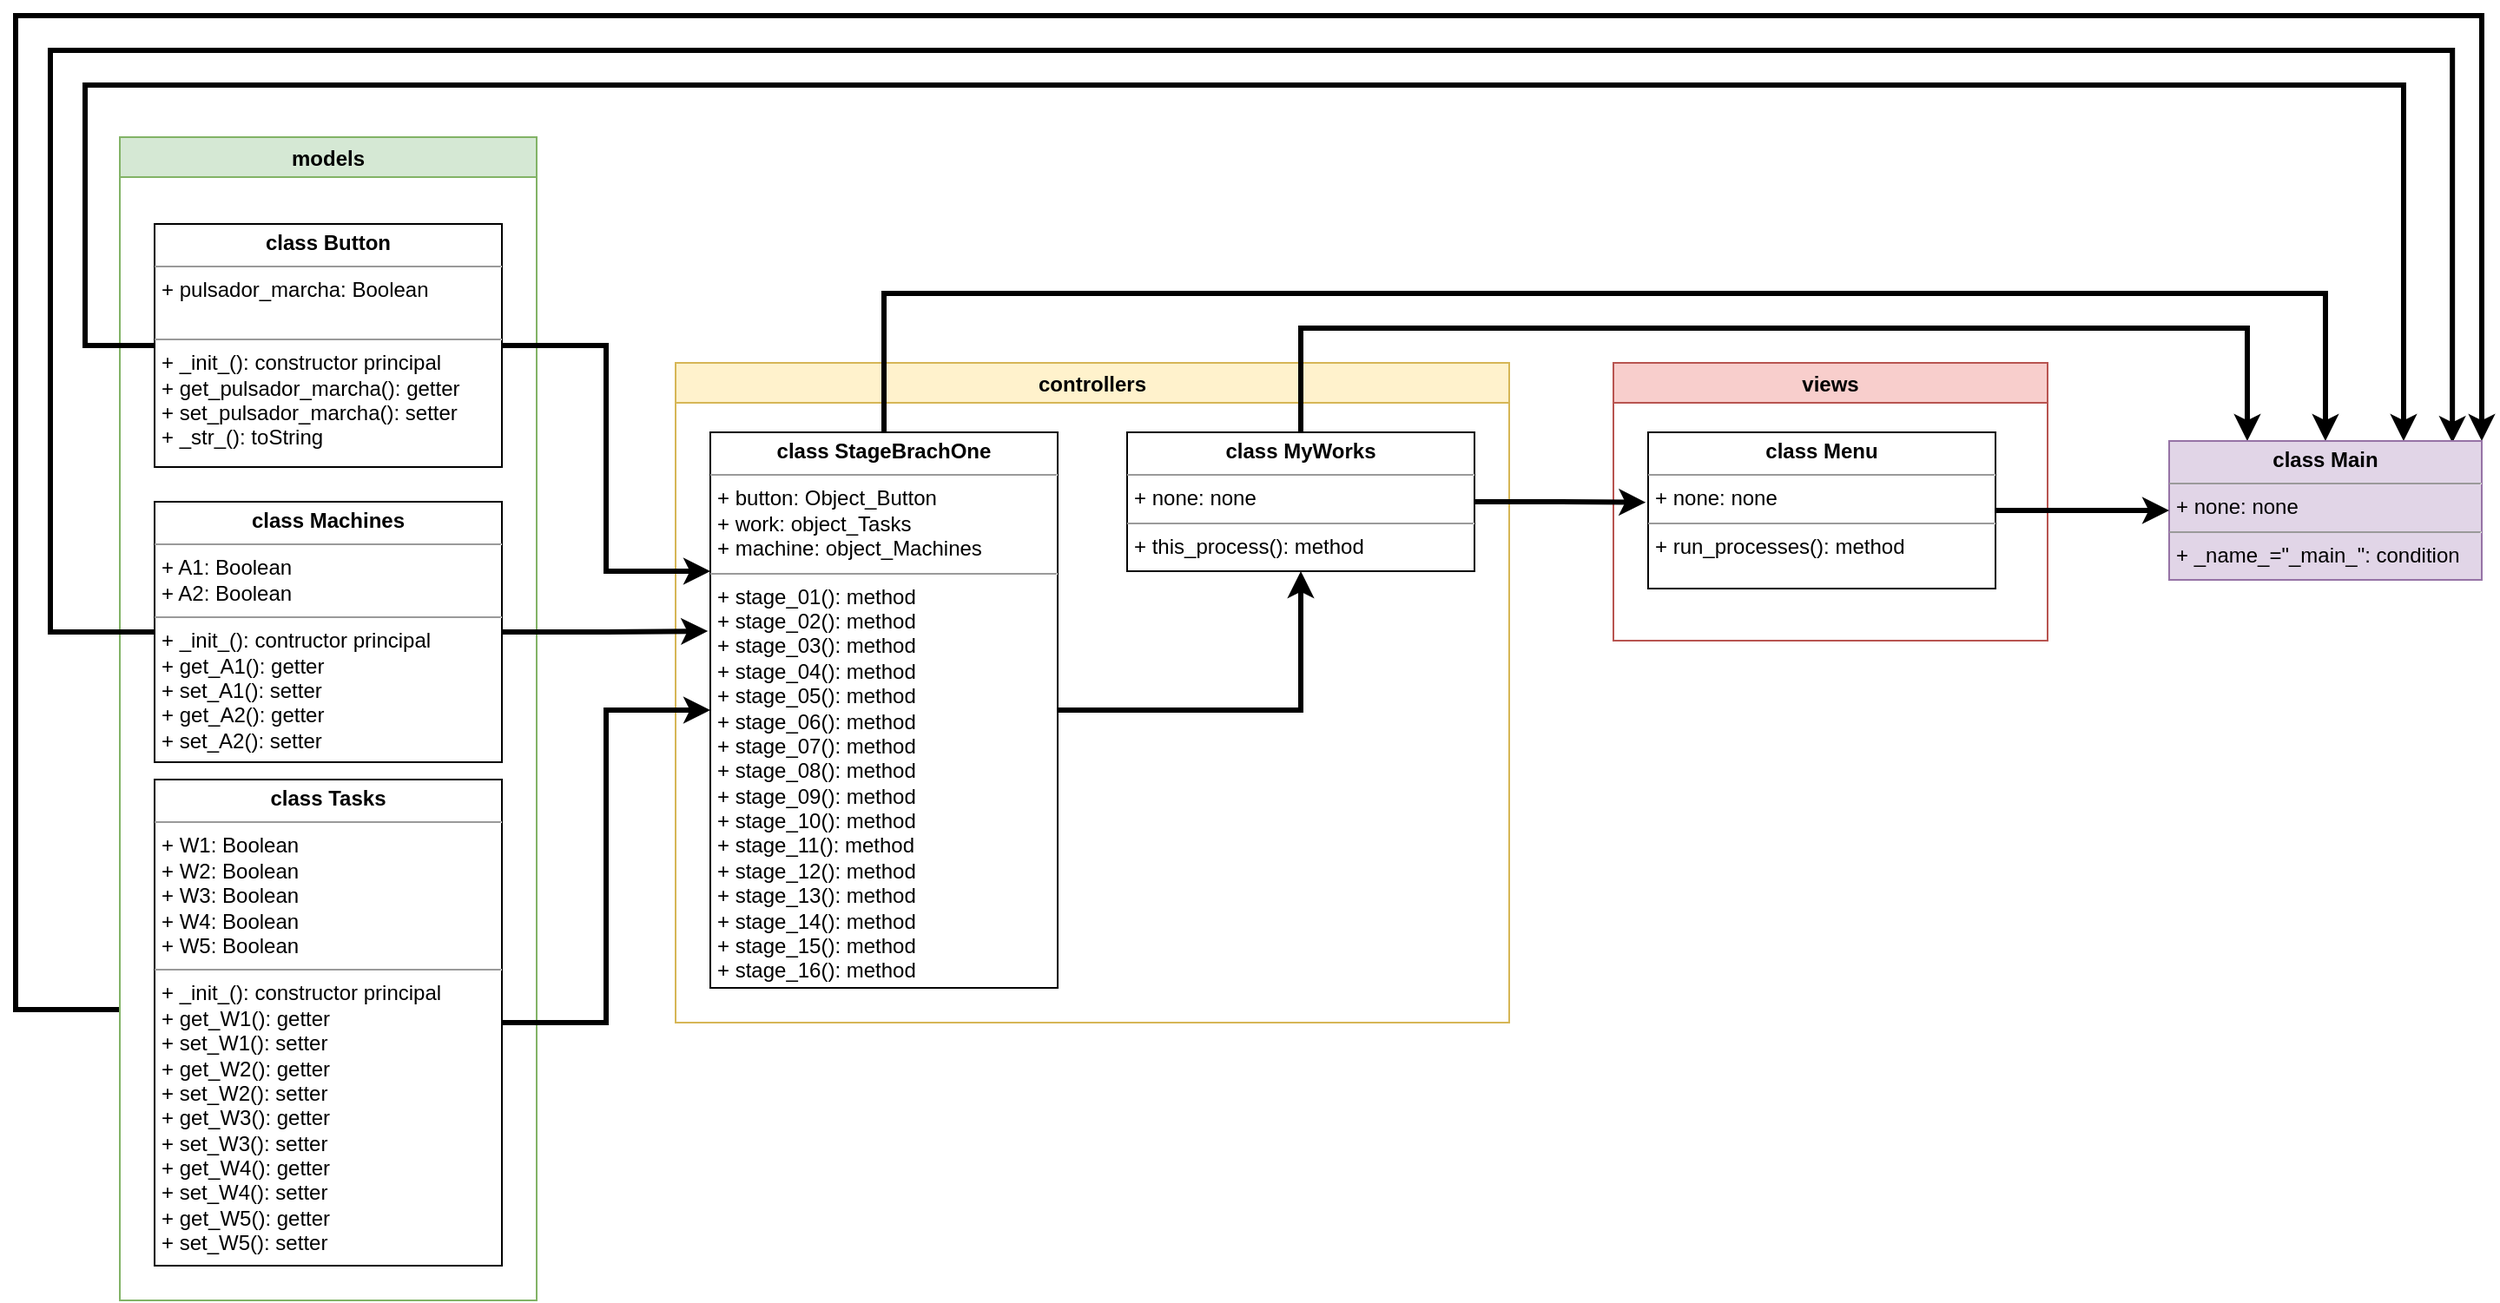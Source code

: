 <mxfile version="15.8.7" type="device"><diagram id="QCcgyKSP18WqOfvDALNZ" name="Página-1"><mxGraphModel dx="2170" dy="1480" grid="1" gridSize="10" guides="1" tooltips="1" connect="1" arrows="1" fold="1" page="1" pageScale="1" pageWidth="827" pageHeight="1169" math="0" shadow="0"><root><mxCell id="0"/><mxCell id="1" parent="0"/><mxCell id="IumetLV3txivJLp8u30R-5" value="controllers" style="swimlane;fillColor=#fff2cc;strokeColor=#d6b656;" vertex="1" parent="1"><mxGeometry x="500" y="400" width="480" height="380" as="geometry"/></mxCell><mxCell id="IumetLV3txivJLp8u30R-32" style="edgeStyle=orthogonalEdgeStyle;rounded=0;orthogonalLoop=1;jettySize=auto;html=1;exitX=0;exitY=0.75;exitDx=0;exitDy=0;entryX=1;entryY=0;entryDx=0;entryDy=0;strokeWidth=3;" edge="1" parent="1" source="IumetLV3txivJLp8u30R-6" target="IumetLV3txivJLp8u30R-18"><mxGeometry relative="1" as="geometry"><Array as="points"><mxPoint x="120" y="773"/><mxPoint x="120" y="200"/><mxPoint x="1540" y="200"/></Array></mxGeometry></mxCell><mxCell id="IumetLV3txivJLp8u30R-6" value="models" style="swimlane;fillColor=#d5e8d4;strokeColor=#82b366;" vertex="1" parent="1"><mxGeometry x="180" y="270" width="240" height="670" as="geometry"><mxRectangle x="20" y="280" width="70" height="23" as="alternateBounds"/></mxGeometry></mxCell><mxCell id="IumetLV3txivJLp8u30R-7" value="views" style="swimlane;fillColor=#f8cecc;strokeColor=#b85450;" vertex="1" parent="1"><mxGeometry x="1040" y="400" width="250" height="160" as="geometry"/></mxCell><mxCell id="IumetLV3txivJLp8u30R-17" value="&lt;p style=&quot;margin: 0px ; margin-top: 4px ; text-align: center&quot;&gt;&lt;b&gt;class Menu&lt;/b&gt;&lt;/p&gt;&lt;hr size=&quot;1&quot;&gt;&lt;p style=&quot;margin: 0px ; margin-left: 4px&quot;&gt;+ none: none&lt;/p&gt;&lt;hr size=&quot;1&quot;&gt;&lt;p style=&quot;margin: 0px ; margin-left: 4px&quot;&gt;+ run_processes(): method&lt;/p&gt;" style="verticalAlign=top;align=left;overflow=fill;fontSize=12;fontFamily=Helvetica;html=1;" vertex="1" parent="IumetLV3txivJLp8u30R-7"><mxGeometry x="20" y="40" width="200" height="90" as="geometry"/></mxCell><mxCell id="IumetLV3txivJLp8u30R-19" style="edgeStyle=orthogonalEdgeStyle;rounded=0;orthogonalLoop=1;jettySize=auto;html=1;entryX=0;entryY=0.25;entryDx=0;entryDy=0;strokeWidth=3;" edge="1" parent="1" source="IumetLV3txivJLp8u30R-8" target="IumetLV3txivJLp8u30R-16"><mxGeometry relative="1" as="geometry"/></mxCell><mxCell id="IumetLV3txivJLp8u30R-29" style="edgeStyle=orthogonalEdgeStyle;rounded=0;orthogonalLoop=1;jettySize=auto;html=1;entryX=0.75;entryY=0;entryDx=0;entryDy=0;strokeWidth=3;" edge="1" parent="1" source="IumetLV3txivJLp8u30R-8" target="IumetLV3txivJLp8u30R-18"><mxGeometry relative="1" as="geometry"><Array as="points"><mxPoint x="160" y="390"/><mxPoint x="160" y="240"/><mxPoint x="1495" y="240"/></Array></mxGeometry></mxCell><mxCell id="IumetLV3txivJLp8u30R-8" value="&lt;p style=&quot;margin: 0px ; margin-top: 4px ; text-align: center&quot;&gt;&lt;b&gt;class Button&lt;/b&gt;&lt;/p&gt;&lt;hr size=&quot;1&quot;&gt;&lt;p style=&quot;margin: 0px ; margin-left: 4px&quot;&gt;+ pulsador_marcha: Boolean&lt;/p&gt;&lt;p style=&quot;margin: 0px ; margin-left: 4px&quot;&gt;&lt;br&gt;&lt;/p&gt;&lt;hr size=&quot;1&quot;&gt;&lt;p style=&quot;margin: 0px ; margin-left: 4px&quot;&gt;+ _init_(): constructor principal&lt;/p&gt;&lt;p style=&quot;margin: 0px ; margin-left: 4px&quot;&gt;+ get_pulsador_marcha(): getter&lt;/p&gt;&lt;p style=&quot;margin: 0px ; margin-left: 4px&quot;&gt;+ set_pulsador_marcha(): setter&lt;/p&gt;&lt;p style=&quot;margin: 0px ; margin-left: 4px&quot;&gt;+ _str_(): toString&lt;/p&gt;" style="verticalAlign=top;align=left;overflow=fill;fontSize=12;fontFamily=Helvetica;html=1;" vertex="1" parent="1"><mxGeometry x="200" y="320" width="200" height="140" as="geometry"/></mxCell><mxCell id="IumetLV3txivJLp8u30R-20" style="edgeStyle=orthogonalEdgeStyle;rounded=0;orthogonalLoop=1;jettySize=auto;html=1;entryX=-0.007;entryY=0.358;entryDx=0;entryDy=0;entryPerimeter=0;strokeWidth=3;" edge="1" parent="1" source="IumetLV3txivJLp8u30R-9" target="IumetLV3txivJLp8u30R-16"><mxGeometry relative="1" as="geometry"/></mxCell><mxCell id="IumetLV3txivJLp8u30R-30" style="edgeStyle=orthogonalEdgeStyle;rounded=0;orthogonalLoop=1;jettySize=auto;html=1;strokeWidth=3;entryX=0.906;entryY=0.013;entryDx=0;entryDy=0;entryPerimeter=0;" edge="1" parent="1" source="IumetLV3txivJLp8u30R-9" target="IumetLV3txivJLp8u30R-18"><mxGeometry relative="1" as="geometry"><mxPoint x="1634" y="380" as="targetPoint"/><Array as="points"><mxPoint x="140" y="555"/><mxPoint x="140" y="220"/><mxPoint x="1523" y="220"/></Array></mxGeometry></mxCell><mxCell id="IumetLV3txivJLp8u30R-9" value="&lt;p style=&quot;margin: 0px ; margin-top: 4px ; text-align: center&quot;&gt;&lt;b&gt;class Machines&lt;/b&gt;&lt;/p&gt;&lt;hr size=&quot;1&quot;&gt;&lt;p style=&quot;margin: 0px ; margin-left: 4px&quot;&gt;+ A1: Boolean&lt;/p&gt;&lt;p style=&quot;margin: 0px ; margin-left: 4px&quot;&gt;+ A2: Boolean&lt;/p&gt;&lt;hr size=&quot;1&quot;&gt;&lt;p style=&quot;margin: 0px ; margin-left: 4px&quot;&gt;+ _init_(): contructor principal&lt;/p&gt;&lt;p style=&quot;margin: 0px ; margin-left: 4px&quot;&gt;+ get_A1(): getter&lt;/p&gt;&lt;p style=&quot;margin: 0px ; margin-left: 4px&quot;&gt;+ set_A1(): setter&lt;/p&gt;&lt;p style=&quot;margin: 0px ; margin-left: 4px&quot;&gt;+ get_A2(): getter&lt;/p&gt;&lt;p style=&quot;margin: 0px ; margin-left: 4px&quot;&gt;+ set_A2(): setter&lt;/p&gt;" style="verticalAlign=top;align=left;overflow=fill;fontSize=12;fontFamily=Helvetica;html=1;" vertex="1" parent="1"><mxGeometry x="200" y="480" width="200" height="150" as="geometry"/></mxCell><mxCell id="IumetLV3txivJLp8u30R-21" style="edgeStyle=orthogonalEdgeStyle;rounded=0;orthogonalLoop=1;jettySize=auto;html=1;entryX=0;entryY=0.5;entryDx=0;entryDy=0;strokeWidth=3;" edge="1" parent="1" source="IumetLV3txivJLp8u30R-14" target="IumetLV3txivJLp8u30R-16"><mxGeometry relative="1" as="geometry"/></mxCell><mxCell id="IumetLV3txivJLp8u30R-14" value="&lt;p style=&quot;margin: 0px ; margin-top: 4px ; text-align: center&quot;&gt;&lt;b&gt;class Tasks&lt;/b&gt;&lt;/p&gt;&lt;hr size=&quot;1&quot;&gt;&lt;p style=&quot;margin: 0px ; margin-left: 4px&quot;&gt;+ W1: Boolean&lt;/p&gt;&lt;p style=&quot;margin: 0px ; margin-left: 4px&quot;&gt;+ W2: Boolean&lt;/p&gt;&lt;p style=&quot;margin: 0px ; margin-left: 4px&quot;&gt;+ W3: Boolean&lt;/p&gt;&lt;p style=&quot;margin: 0px ; margin-left: 4px&quot;&gt;+ W4: Boolean&lt;/p&gt;&lt;p style=&quot;margin: 0px ; margin-left: 4px&quot;&gt;+ W5: Boolean&lt;/p&gt;&lt;hr size=&quot;1&quot;&gt;&lt;p style=&quot;margin: 0px ; margin-left: 4px&quot;&gt;+ _init_(): constructor principal&lt;/p&gt;&lt;p style=&quot;margin: 0px ; margin-left: 4px&quot;&gt;+ get_W1(): getter&lt;/p&gt;&lt;p style=&quot;margin: 0px ; margin-left: 4px&quot;&gt;+ set_W1(): setter&lt;/p&gt;&lt;p style=&quot;margin: 0px ; margin-left: 4px&quot;&gt;+ get_W2(): getter&lt;br&gt;&lt;/p&gt;&lt;p style=&quot;margin: 0px ; margin-left: 4px&quot;&gt;+ set_W2(): setter&lt;br&gt;&lt;/p&gt;&lt;p style=&quot;margin: 0px ; margin-left: 4px&quot;&gt;+ get_W3(): getter&lt;br&gt;&lt;/p&gt;&lt;p style=&quot;margin: 0px ; margin-left: 4px&quot;&gt;+ set_W3(): setter&lt;br&gt;&lt;/p&gt;&lt;p style=&quot;margin: 0px ; margin-left: 4px&quot;&gt;+ get_W4(): getter&lt;br&gt;&lt;/p&gt;&lt;p style=&quot;margin: 0px ; margin-left: 4px&quot;&gt;+ set_W4(): setter&lt;br&gt;&lt;/p&gt;&lt;p style=&quot;margin: 0px ; margin-left: 4px&quot;&gt;+ get_W5(): getter&lt;br&gt;&lt;/p&gt;&lt;p style=&quot;margin: 0px ; margin-left: 4px&quot;&gt;+ set_W5(): setter&lt;br&gt;&lt;/p&gt;" style="verticalAlign=top;align=left;overflow=fill;fontSize=12;fontFamily=Helvetica;html=1;" vertex="1" parent="1"><mxGeometry x="200" y="640" width="200" height="280" as="geometry"/></mxCell><mxCell id="IumetLV3txivJLp8u30R-25" style="edgeStyle=orthogonalEdgeStyle;rounded=0;orthogonalLoop=1;jettySize=auto;html=1;exitX=1;exitY=0.5;exitDx=0;exitDy=0;entryX=-0.007;entryY=0.448;entryDx=0;entryDy=0;entryPerimeter=0;strokeWidth=3;" edge="1" parent="1" source="IumetLV3txivJLp8u30R-15" target="IumetLV3txivJLp8u30R-17"><mxGeometry relative="1" as="geometry"/></mxCell><mxCell id="IumetLV3txivJLp8u30R-27" style="edgeStyle=orthogonalEdgeStyle;rounded=0;orthogonalLoop=1;jettySize=auto;html=1;entryX=0.25;entryY=0;entryDx=0;entryDy=0;strokeWidth=3;" edge="1" parent="1" source="IumetLV3txivJLp8u30R-15" target="IumetLV3txivJLp8u30R-18"><mxGeometry relative="1" as="geometry"><Array as="points"><mxPoint x="860" y="380"/><mxPoint x="1405" y="380"/></Array></mxGeometry></mxCell><mxCell id="IumetLV3txivJLp8u30R-15" value="&lt;p style=&quot;margin: 0px ; margin-top: 4px ; text-align: center&quot;&gt;&lt;b&gt;class MyWorks&lt;/b&gt;&lt;/p&gt;&lt;hr size=&quot;1&quot;&gt;&lt;p style=&quot;margin: 0px ; margin-left: 4px&quot;&gt;+ none: none&lt;/p&gt;&lt;hr size=&quot;1&quot;&gt;&lt;p style=&quot;margin: 0px ; margin-left: 4px&quot;&gt;+ this_process(): method&lt;/p&gt;" style="verticalAlign=top;align=left;overflow=fill;fontSize=12;fontFamily=Helvetica;html=1;" vertex="1" parent="1"><mxGeometry x="760" y="440" width="200" height="80" as="geometry"/></mxCell><mxCell id="IumetLV3txivJLp8u30R-22" style="edgeStyle=orthogonalEdgeStyle;rounded=0;orthogonalLoop=1;jettySize=auto;html=1;entryX=0.5;entryY=1;entryDx=0;entryDy=0;strokeWidth=3;" edge="1" parent="1" source="IumetLV3txivJLp8u30R-16" target="IumetLV3txivJLp8u30R-15"><mxGeometry relative="1" as="geometry"/></mxCell><mxCell id="IumetLV3txivJLp8u30R-28" style="edgeStyle=orthogonalEdgeStyle;rounded=0;orthogonalLoop=1;jettySize=auto;html=1;entryX=0.5;entryY=0;entryDx=0;entryDy=0;strokeWidth=3;" edge="1" parent="1" source="IumetLV3txivJLp8u30R-16" target="IumetLV3txivJLp8u30R-18"><mxGeometry relative="1" as="geometry"><Array as="points"><mxPoint x="620" y="360"/><mxPoint x="1450" y="360"/></Array></mxGeometry></mxCell><mxCell id="IumetLV3txivJLp8u30R-16" value="&lt;p style=&quot;margin: 0px ; margin-top: 4px ; text-align: center&quot;&gt;&lt;b&gt;class StageBrachOne&lt;/b&gt;&lt;/p&gt;&lt;hr size=&quot;1&quot;&gt;&lt;p style=&quot;margin: 0px ; margin-left: 4px&quot;&gt;+ button: Object_Button&lt;/p&gt;&lt;p style=&quot;margin: 0px ; margin-left: 4px&quot;&gt;+ work: object_Tasks&lt;/p&gt;&lt;p style=&quot;margin: 0px ; margin-left: 4px&quot;&gt;+ machine: object_Machines&lt;/p&gt;&lt;hr size=&quot;1&quot;&gt;&lt;p style=&quot;margin: 0px ; margin-left: 4px&quot;&gt;+ stage_01(): method&lt;/p&gt;&lt;p style=&quot;margin: 0px ; margin-left: 4px&quot;&gt;+ stage_02(): method&lt;br&gt;&lt;/p&gt;&lt;p style=&quot;margin: 0px ; margin-left: 4px&quot;&gt;+ stage_03(): method&lt;br&gt;&lt;/p&gt;&lt;p style=&quot;margin: 0px ; margin-left: 4px&quot;&gt;+ stage_04(): method&lt;br&gt;&lt;/p&gt;&lt;p style=&quot;margin: 0px ; margin-left: 4px&quot;&gt;+ stage_05(): method&lt;br&gt;&lt;/p&gt;&lt;p style=&quot;margin: 0px ; margin-left: 4px&quot;&gt;+ stage_06(): method&lt;br&gt;&lt;/p&gt;&lt;p style=&quot;margin: 0px ; margin-left: 4px&quot;&gt;+ stage_07(): method&lt;br&gt;&lt;/p&gt;&lt;p style=&quot;margin: 0px ; margin-left: 4px&quot;&gt;+ stage_08(): method&lt;br&gt;&lt;/p&gt;&lt;p style=&quot;margin: 0px ; margin-left: 4px&quot;&gt;+ stage_09(): method&lt;br&gt;&lt;/p&gt;&lt;p style=&quot;margin: 0px ; margin-left: 4px&quot;&gt;+ stage_10(): method&lt;br&gt;&lt;/p&gt;&lt;p style=&quot;margin: 0px ; margin-left: 4px&quot;&gt;+ stage_11(): method&lt;br&gt;&lt;/p&gt;&lt;p style=&quot;margin: 0px ; margin-left: 4px&quot;&gt;+ stage_12(): method&lt;br&gt;&lt;/p&gt;&lt;p style=&quot;margin: 0px ; margin-left: 4px&quot;&gt;+ stage_13(): method&lt;br&gt;&lt;/p&gt;&lt;p style=&quot;margin: 0px ; margin-left: 4px&quot;&gt;+ stage_14(): method&lt;br&gt;&lt;/p&gt;&lt;p style=&quot;margin: 0px ; margin-left: 4px&quot;&gt;+ stage_15(): method&lt;br&gt;&lt;/p&gt;&lt;p style=&quot;margin: 0px ; margin-left: 4px&quot;&gt;+ stage_16(): method&lt;br&gt;&lt;/p&gt;" style="verticalAlign=top;align=left;overflow=fill;fontSize=12;fontFamily=Helvetica;html=1;" vertex="1" parent="1"><mxGeometry x="520" y="440" width="200" height="320" as="geometry"/></mxCell><mxCell id="IumetLV3txivJLp8u30R-18" value="&lt;p style=&quot;margin: 0px ; margin-top: 4px ; text-align: center&quot;&gt;&lt;b&gt;class Main&lt;/b&gt;&lt;/p&gt;&lt;hr size=&quot;1&quot;&gt;&lt;p style=&quot;margin: 0px ; margin-left: 4px&quot;&gt;+ none: none&lt;/p&gt;&lt;hr size=&quot;1&quot;&gt;&lt;p style=&quot;margin: 0px ; margin-left: 4px&quot;&gt;+ _name_=&quot;_main_&quot;: condition&lt;/p&gt;" style="verticalAlign=top;align=left;overflow=fill;fontSize=12;fontFamily=Helvetica;html=1;fillColor=#e1d5e7;strokeColor=#9673a6;" vertex="1" parent="1"><mxGeometry x="1360" y="445" width="180" height="80" as="geometry"/></mxCell><mxCell id="IumetLV3txivJLp8u30R-26" style="edgeStyle=orthogonalEdgeStyle;rounded=0;orthogonalLoop=1;jettySize=auto;html=1;strokeWidth=3;" edge="1" parent="1" source="IumetLV3txivJLp8u30R-17" target="IumetLV3txivJLp8u30R-18"><mxGeometry relative="1" as="geometry"/></mxCell></root></mxGraphModel></diagram></mxfile>